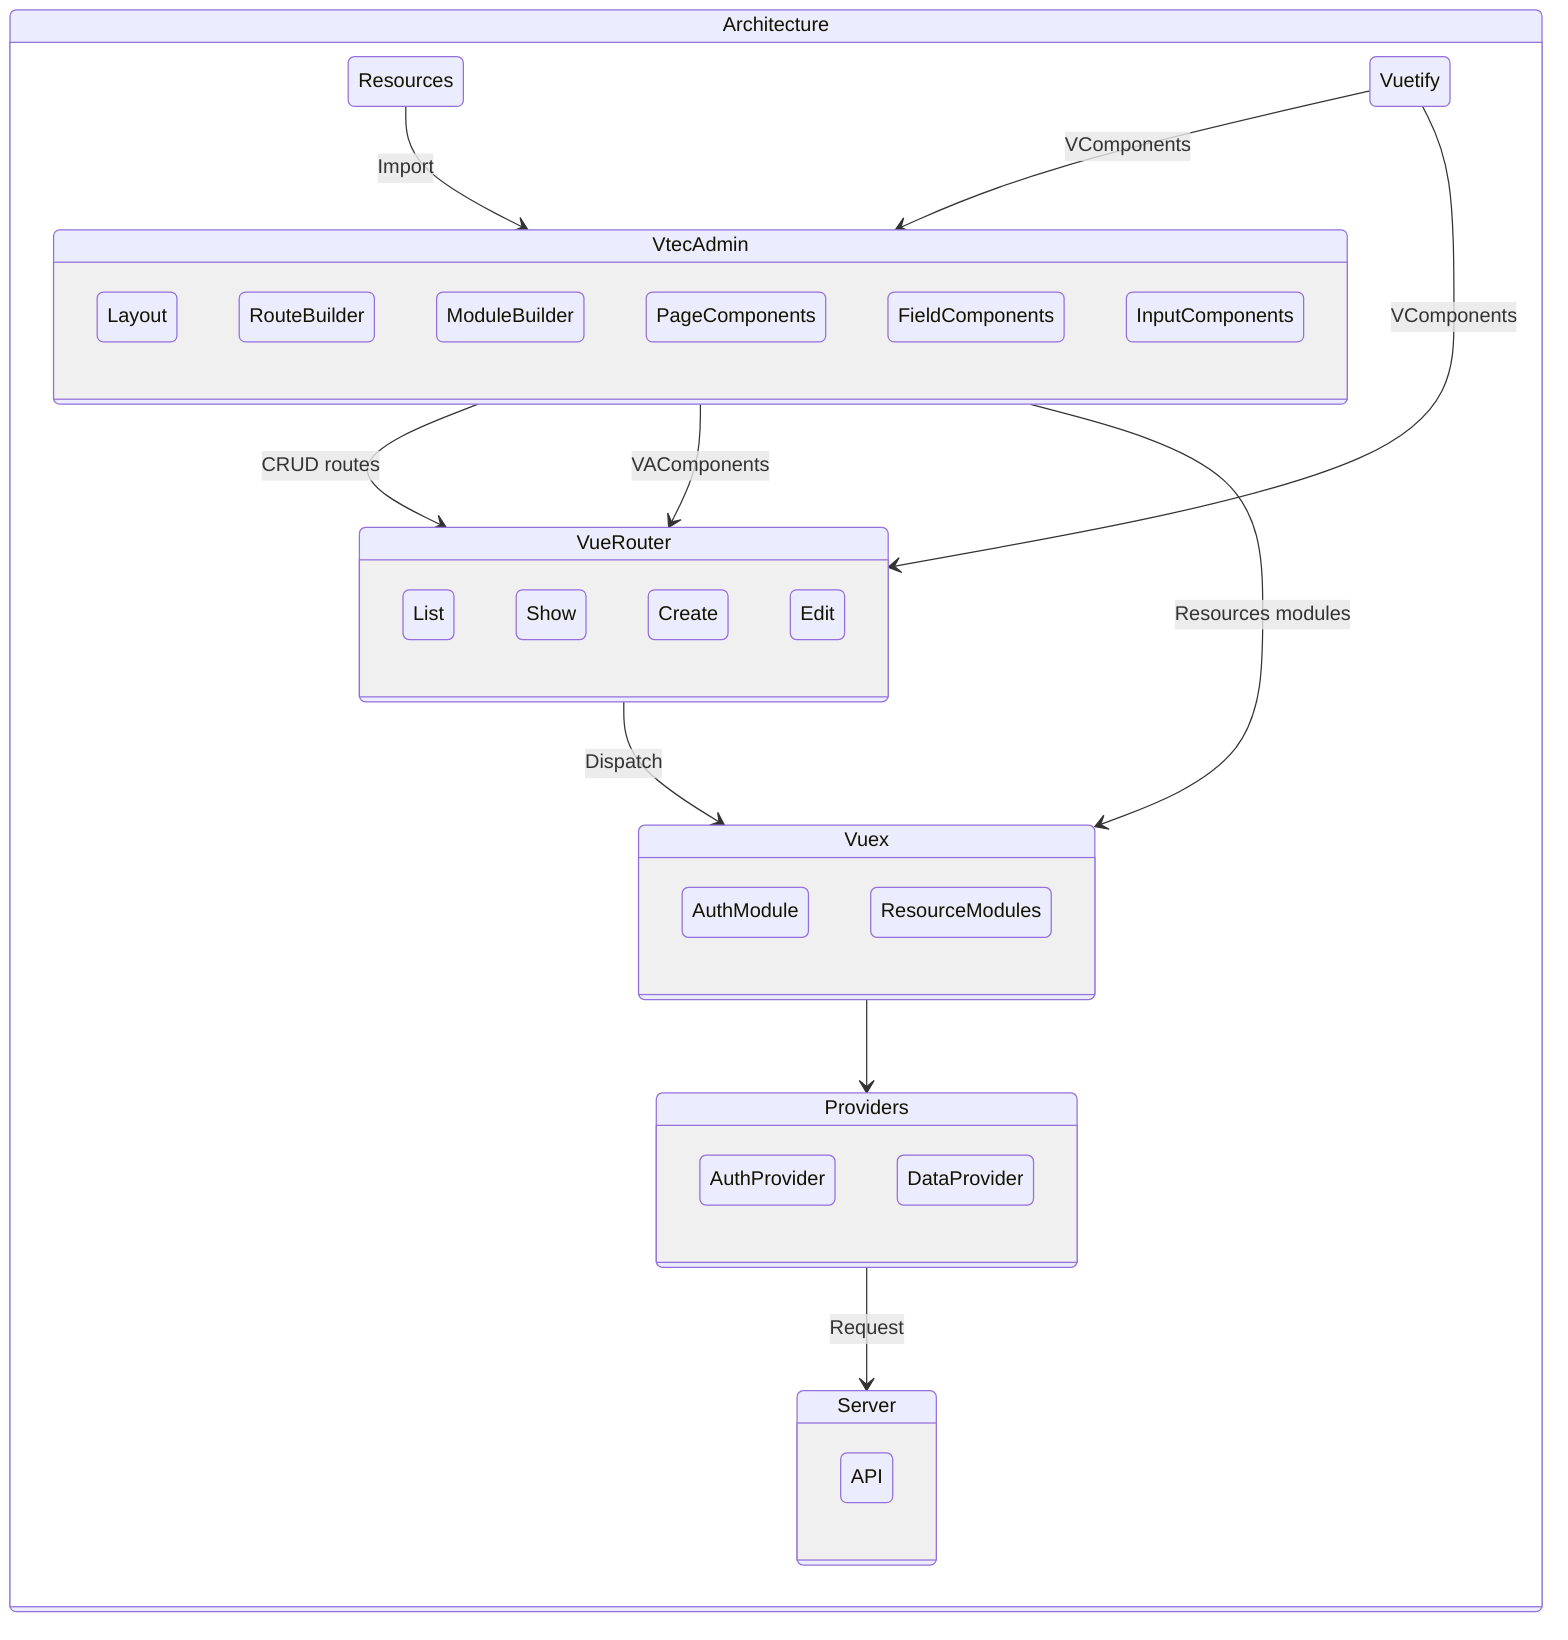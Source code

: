 stateDiagram
  state Architecture {
    Resources --> VtecAdmin: Import
    state VtecAdmin {
      Layout
      RouteBuilder
      ModuleBuilder
      PageComponents
      FieldComponents
      InputComponents
    }
    Vuetify --> VtecAdmin: VComponents
    Vuetify --> VueRouter: VComponents
    VtecAdmin --> VueRouter: CRUD routes
    VtecAdmin --> VueRouter: VAComponents
    VtecAdmin --> Vuex: Resources modules
    state VueRouter {
      List
      Show
      Create
      Edit
    }
    state Vuex {
      AuthModule
      ResourceModules
    }
    VueRouter --> Vuex: Dispatch
    state Providers {
      AuthProvider
      DataProvider
    }
    Vuex --> Providers
    Providers --> Server: Request
    state Server {
      API
    }
  }